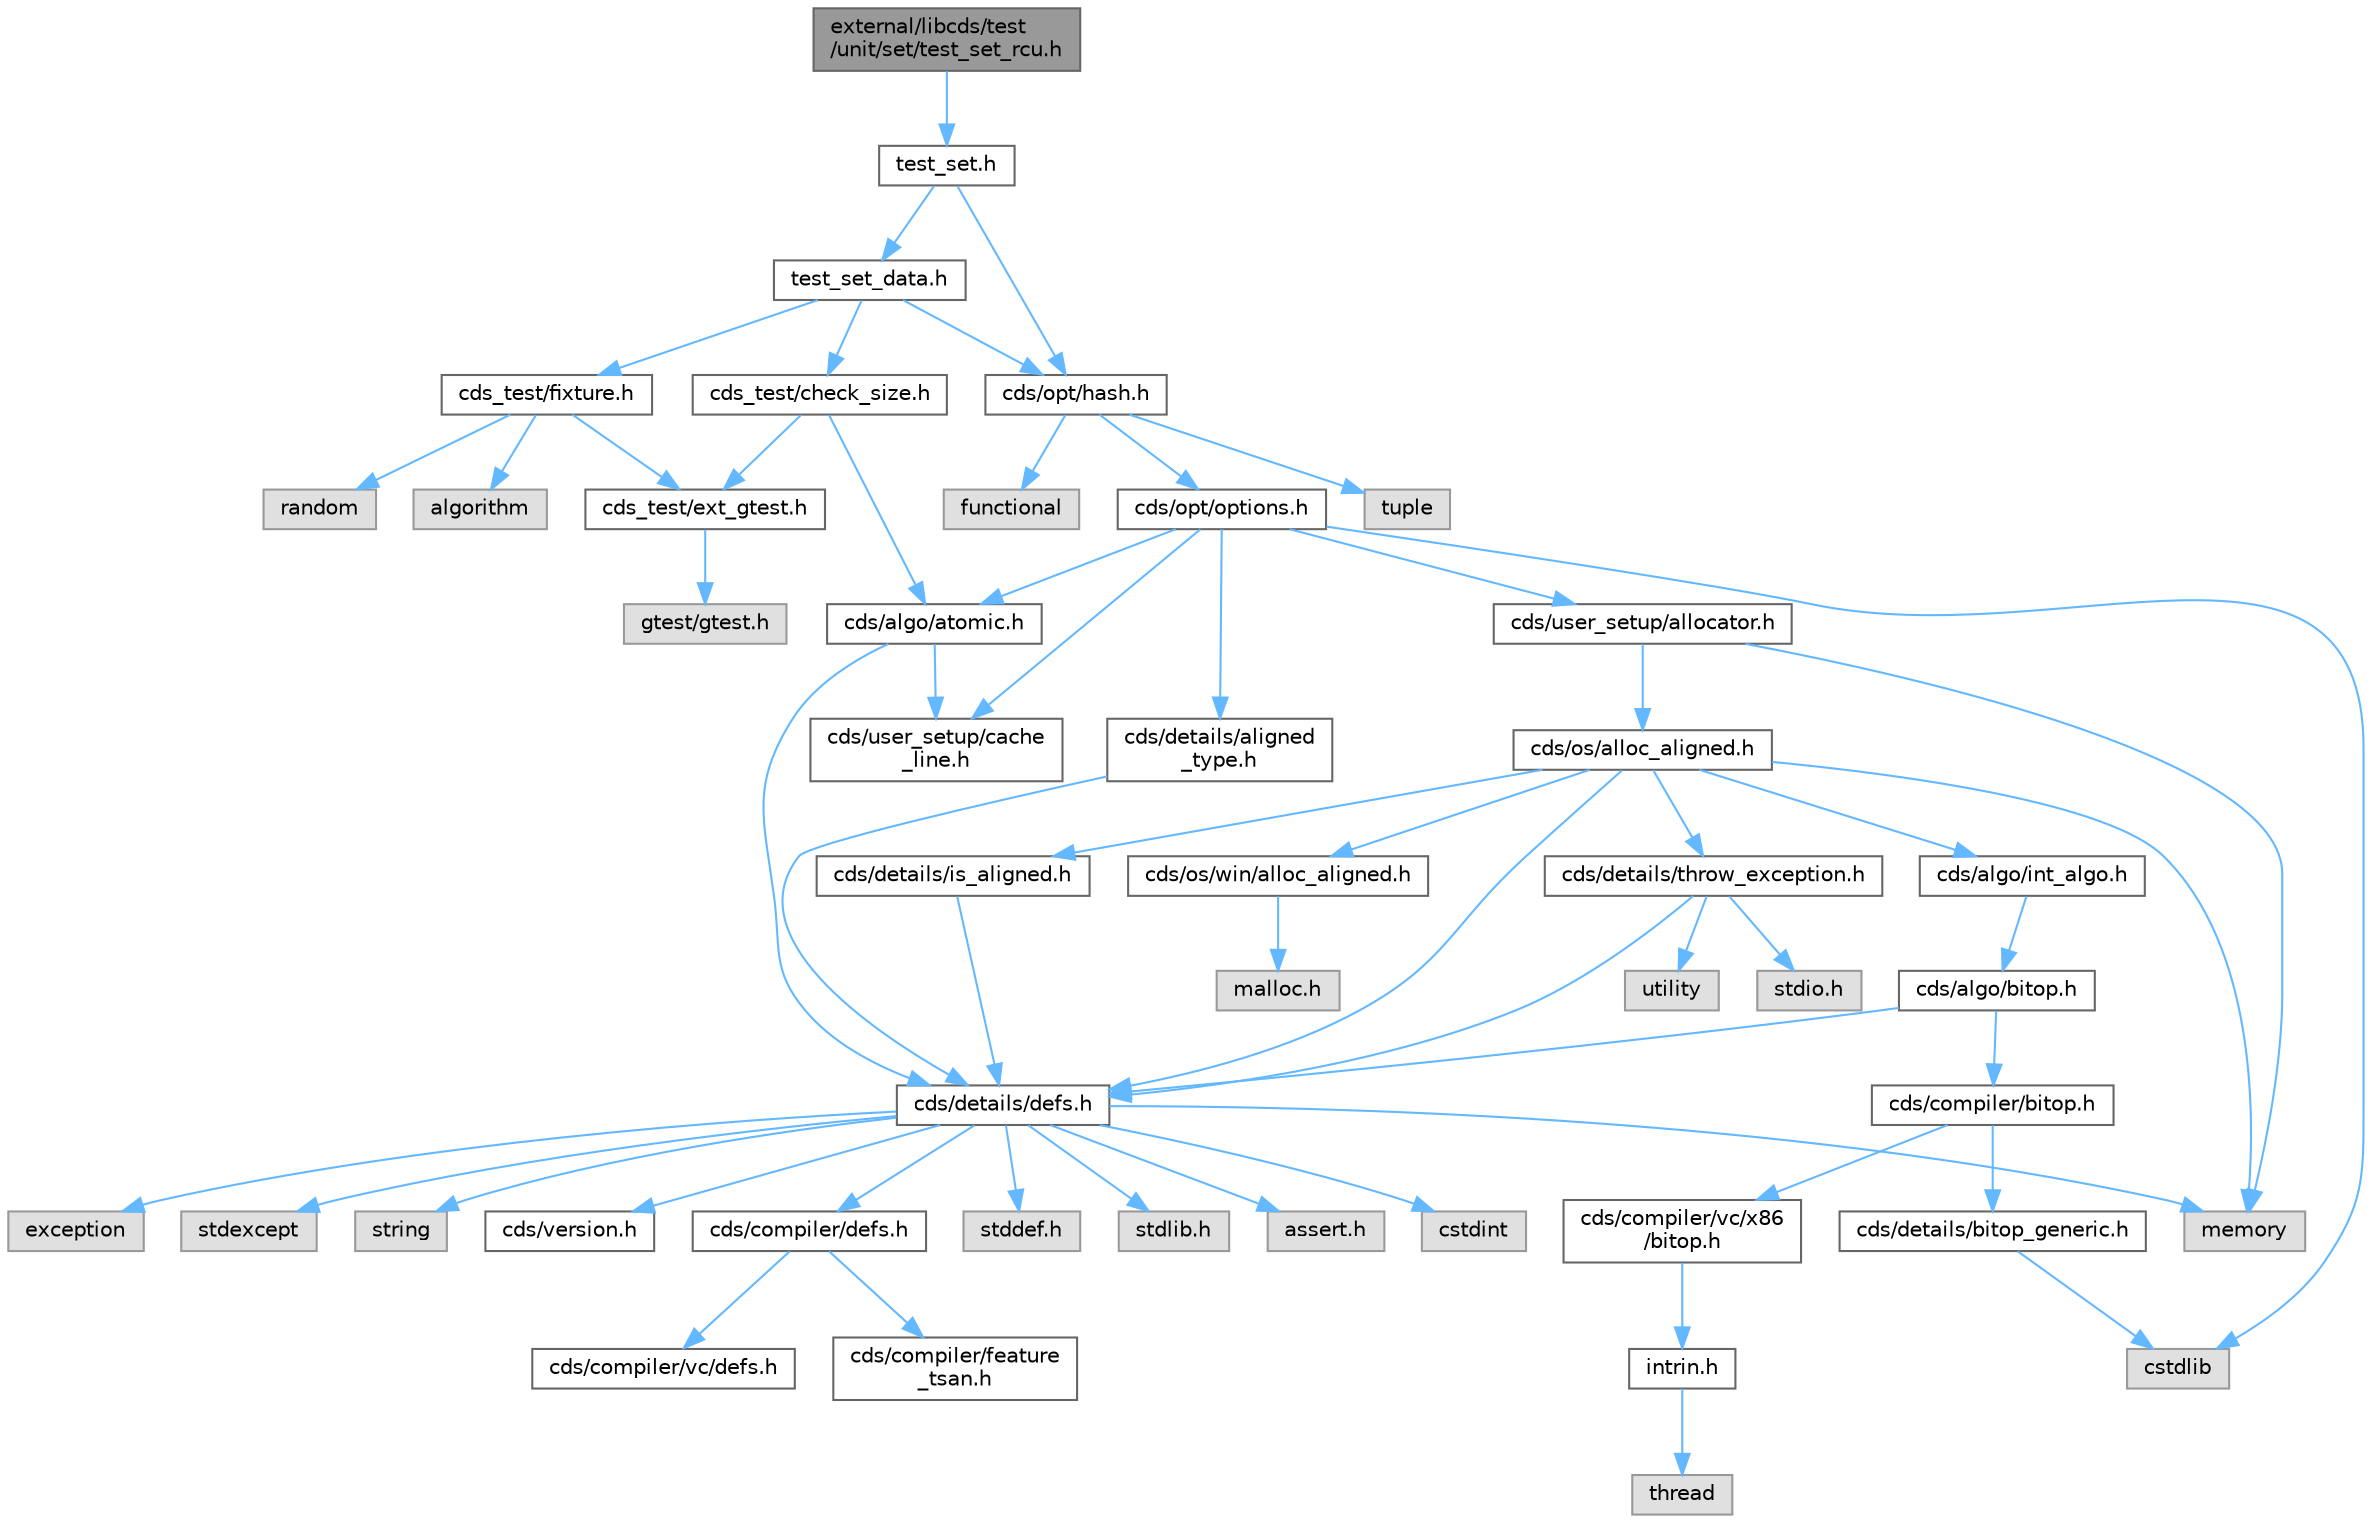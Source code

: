 digraph "external/libcds/test/unit/set/test_set_rcu.h"
{
 // LATEX_PDF_SIZE
  bgcolor="transparent";
  edge [fontname=Helvetica,fontsize=10,labelfontname=Helvetica,labelfontsize=10];
  node [fontname=Helvetica,fontsize=10,shape=box,height=0.2,width=0.4];
  Node1 [id="Node000001",label="external/libcds/test\l/unit/set/test_set_rcu.h",height=0.2,width=0.4,color="gray40", fillcolor="grey60", style="filled", fontcolor="black",tooltip=" "];
  Node1 -> Node2 [id="edge57_Node000001_Node000002",color="steelblue1",style="solid",tooltip=" "];
  Node2 [id="Node000002",label="test_set.h",height=0.2,width=0.4,color="grey40", fillcolor="white", style="filled",URL="$set_2test__set_8h.html",tooltip=" "];
  Node2 -> Node3 [id="edge58_Node000002_Node000003",color="steelblue1",style="solid",tooltip=" "];
  Node3 [id="Node000003",label="test_set_data.h",height=0.2,width=0.4,color="grey40", fillcolor="white", style="filled",URL="$test__set__data_8h.html",tooltip=" "];
  Node3 -> Node4 [id="edge59_Node000003_Node000004",color="steelblue1",style="solid",tooltip=" "];
  Node4 [id="Node000004",label="cds_test/check_size.h",height=0.2,width=0.4,color="grey40", fillcolor="white", style="filled",URL="$check__size_8h.html",tooltip=" "];
  Node4 -> Node5 [id="edge60_Node000004_Node000005",color="steelblue1",style="solid",tooltip=" "];
  Node5 [id="Node000005",label="cds_test/ext_gtest.h",height=0.2,width=0.4,color="grey40", fillcolor="white", style="filled",URL="$ext__gtest_8h.html",tooltip=" "];
  Node5 -> Node6 [id="edge61_Node000005_Node000006",color="steelblue1",style="solid",tooltip=" "];
  Node6 [id="Node000006",label="gtest/gtest.h",height=0.2,width=0.4,color="grey60", fillcolor="#E0E0E0", style="filled",tooltip=" "];
  Node4 -> Node7 [id="edge62_Node000004_Node000007",color="steelblue1",style="solid",tooltip=" "];
  Node7 [id="Node000007",label="cds/algo/atomic.h",height=0.2,width=0.4,color="grey40", fillcolor="white", style="filled",URL="$external_2libcds_2cds_2algo_2atomic_8h.html",tooltip=" "];
  Node7 -> Node8 [id="edge63_Node000007_Node000008",color="steelblue1",style="solid",tooltip=" "];
  Node8 [id="Node000008",label="cds/details/defs.h",height=0.2,width=0.4,color="grey40", fillcolor="white", style="filled",URL="$details_2defs_8h.html",tooltip=" "];
  Node8 -> Node9 [id="edge64_Node000008_Node000009",color="steelblue1",style="solid",tooltip=" "];
  Node9 [id="Node000009",label="stddef.h",height=0.2,width=0.4,color="grey60", fillcolor="#E0E0E0", style="filled",tooltip=" "];
  Node8 -> Node10 [id="edge65_Node000008_Node000010",color="steelblue1",style="solid",tooltip=" "];
  Node10 [id="Node000010",label="stdlib.h",height=0.2,width=0.4,color="grey60", fillcolor="#E0E0E0", style="filled",tooltip=" "];
  Node8 -> Node11 [id="edge66_Node000008_Node000011",color="steelblue1",style="solid",tooltip=" "];
  Node11 [id="Node000011",label="assert.h",height=0.2,width=0.4,color="grey60", fillcolor="#E0E0E0", style="filled",tooltip=" "];
  Node8 -> Node12 [id="edge67_Node000008_Node000012",color="steelblue1",style="solid",tooltip=" "];
  Node12 [id="Node000012",label="cstdint",height=0.2,width=0.4,color="grey60", fillcolor="#E0E0E0", style="filled",tooltip=" "];
  Node8 -> Node13 [id="edge68_Node000008_Node000013",color="steelblue1",style="solid",tooltip=" "];
  Node13 [id="Node000013",label="exception",height=0.2,width=0.4,color="grey60", fillcolor="#E0E0E0", style="filled",tooltip=" "];
  Node8 -> Node14 [id="edge69_Node000008_Node000014",color="steelblue1",style="solid",tooltip=" "];
  Node14 [id="Node000014",label="stdexcept",height=0.2,width=0.4,color="grey60", fillcolor="#E0E0E0", style="filled",tooltip=" "];
  Node8 -> Node15 [id="edge70_Node000008_Node000015",color="steelblue1",style="solid",tooltip=" "];
  Node15 [id="Node000015",label="string",height=0.2,width=0.4,color="grey60", fillcolor="#E0E0E0", style="filled",tooltip=" "];
  Node8 -> Node16 [id="edge71_Node000008_Node000016",color="steelblue1",style="solid",tooltip=" "];
  Node16 [id="Node000016",label="memory",height=0.2,width=0.4,color="grey60", fillcolor="#E0E0E0", style="filled",tooltip=" "];
  Node8 -> Node17 [id="edge72_Node000008_Node000017",color="steelblue1",style="solid",tooltip=" "];
  Node17 [id="Node000017",label="cds/version.h",height=0.2,width=0.4,color="grey40", fillcolor="white", style="filled",URL="$external_2libcds_2cds_2version_8h.html",tooltip=" "];
  Node8 -> Node18 [id="edge73_Node000008_Node000018",color="steelblue1",style="solid",tooltip=" "];
  Node18 [id="Node000018",label="cds/compiler/defs.h",height=0.2,width=0.4,color="grey40", fillcolor="white", style="filled",URL="$compiler_2defs_8h.html",tooltip=" "];
  Node18 -> Node19 [id="edge74_Node000018_Node000019",color="steelblue1",style="solid",tooltip=" "];
  Node19 [id="Node000019",label="cds/compiler/vc/defs.h",height=0.2,width=0.4,color="grey40", fillcolor="white", style="filled",URL="$compiler_2vc_2defs_8h.html",tooltip=" "];
  Node18 -> Node20 [id="edge75_Node000018_Node000020",color="steelblue1",style="solid",tooltip=" "];
  Node20 [id="Node000020",label="cds/compiler/feature\l_tsan.h",height=0.2,width=0.4,color="grey40", fillcolor="white", style="filled",URL="$feature__tsan_8h.html",tooltip=" "];
  Node7 -> Node21 [id="edge76_Node000007_Node000021",color="steelblue1",style="solid",tooltip=" "];
  Node21 [id="Node000021",label="cds/user_setup/cache\l_line.h",height=0.2,width=0.4,color="grey40", fillcolor="white", style="filled",URL="$cache__line_8h.html",tooltip="Cache-line size definition"];
  Node3 -> Node22 [id="edge77_Node000003_Node000022",color="steelblue1",style="solid",tooltip=" "];
  Node22 [id="Node000022",label="cds_test/fixture.h",height=0.2,width=0.4,color="grey40", fillcolor="white", style="filled",URL="$fixture_8h.html",tooltip=" "];
  Node22 -> Node5 [id="edge78_Node000022_Node000005",color="steelblue1",style="solid",tooltip=" "];
  Node22 -> Node23 [id="edge79_Node000022_Node000023",color="steelblue1",style="solid",tooltip=" "];
  Node23 [id="Node000023",label="algorithm",height=0.2,width=0.4,color="grey60", fillcolor="#E0E0E0", style="filled",tooltip=" "];
  Node22 -> Node24 [id="edge80_Node000022_Node000024",color="steelblue1",style="solid",tooltip=" "];
  Node24 [id="Node000024",label="random",height=0.2,width=0.4,color="grey60", fillcolor="#E0E0E0", style="filled",tooltip=" "];
  Node3 -> Node25 [id="edge81_Node000003_Node000025",color="steelblue1",style="solid",tooltip=" "];
  Node25 [id="Node000025",label="cds/opt/hash.h",height=0.2,width=0.4,color="grey40", fillcolor="white", style="filled",URL="$external_2libcds_2cds_2opt_2hash_8h.html",tooltip=" "];
  Node25 -> Node26 [id="edge82_Node000025_Node000026",color="steelblue1",style="solid",tooltip=" "];
  Node26 [id="Node000026",label="tuple",height=0.2,width=0.4,color="grey60", fillcolor="#E0E0E0", style="filled",tooltip=" "];
  Node25 -> Node27 [id="edge83_Node000025_Node000027",color="steelblue1",style="solid",tooltip=" "];
  Node27 [id="Node000027",label="functional",height=0.2,width=0.4,color="grey60", fillcolor="#E0E0E0", style="filled",tooltip=" "];
  Node25 -> Node28 [id="edge84_Node000025_Node000028",color="steelblue1",style="solid",tooltip=" "];
  Node28 [id="Node000028",label="cds/opt/options.h",height=0.2,width=0.4,color="grey40", fillcolor="white", style="filled",URL="$opt_2options_8h.html",tooltip=" "];
  Node28 -> Node29 [id="edge85_Node000028_Node000029",color="steelblue1",style="solid",tooltip=" "];
  Node29 [id="Node000029",label="cstdlib",height=0.2,width=0.4,color="grey60", fillcolor="#E0E0E0", style="filled",tooltip=" "];
  Node28 -> Node30 [id="edge86_Node000028_Node000030",color="steelblue1",style="solid",tooltip=" "];
  Node30 [id="Node000030",label="cds/details/aligned\l_type.h",height=0.2,width=0.4,color="grey40", fillcolor="white", style="filled",URL="$aligned__type_8h.html",tooltip=" "];
  Node30 -> Node8 [id="edge87_Node000030_Node000008",color="steelblue1",style="solid",tooltip=" "];
  Node28 -> Node31 [id="edge88_Node000028_Node000031",color="steelblue1",style="solid",tooltip=" "];
  Node31 [id="Node000031",label="cds/user_setup/allocator.h",height=0.2,width=0.4,color="grey40", fillcolor="white", style="filled",URL="$external_2libcds_2cds_2user__setup_2allocator_8h.html",tooltip="Default implementation of allocator classes."];
  Node31 -> Node16 [id="edge89_Node000031_Node000016",color="steelblue1",style="solid",tooltip=" "];
  Node31 -> Node32 [id="edge90_Node000031_Node000032",color="steelblue1",style="solid",tooltip=" "];
  Node32 [id="Node000032",label="cds/os/alloc_aligned.h",height=0.2,width=0.4,color="grey40", fillcolor="white", style="filled",URL="$alloc__aligned_8h.html",tooltip=" "];
  Node32 -> Node8 [id="edge91_Node000032_Node000008",color="steelblue1",style="solid",tooltip=" "];
  Node32 -> Node33 [id="edge92_Node000032_Node000033",color="steelblue1",style="solid",tooltip=" "];
  Node33 [id="Node000033",label="cds/os/win/alloc_aligned.h",height=0.2,width=0.4,color="grey40", fillcolor="white", style="filled",URL="$win_2alloc__aligned_8h.html",tooltip=" "];
  Node33 -> Node34 [id="edge93_Node000033_Node000034",color="steelblue1",style="solid",tooltip=" "];
  Node34 [id="Node000034",label="malloc.h",height=0.2,width=0.4,color="grey60", fillcolor="#E0E0E0", style="filled",tooltip=" "];
  Node32 -> Node16 [id="edge94_Node000032_Node000016",color="steelblue1",style="solid",tooltip=" "];
  Node32 -> Node35 [id="edge95_Node000032_Node000035",color="steelblue1",style="solid",tooltip=" "];
  Node35 [id="Node000035",label="cds/details/is_aligned.h",height=0.2,width=0.4,color="grey40", fillcolor="white", style="filled",URL="$is__aligned_8h.html",tooltip=" "];
  Node35 -> Node8 [id="edge96_Node000035_Node000008",color="steelblue1",style="solid",tooltip=" "];
  Node32 -> Node36 [id="edge97_Node000032_Node000036",color="steelblue1",style="solid",tooltip=" "];
  Node36 [id="Node000036",label="cds/algo/int_algo.h",height=0.2,width=0.4,color="grey40", fillcolor="white", style="filled",URL="$int__algo_8h.html",tooltip=" "];
  Node36 -> Node37 [id="edge98_Node000036_Node000037",color="steelblue1",style="solid",tooltip=" "];
  Node37 [id="Node000037",label="cds/algo/bitop.h",height=0.2,width=0.4,color="grey40", fillcolor="white", style="filled",URL="$algo_2bitop_8h.html",tooltip=" "];
  Node37 -> Node8 [id="edge99_Node000037_Node000008",color="steelblue1",style="solid",tooltip=" "];
  Node37 -> Node38 [id="edge100_Node000037_Node000038",color="steelblue1",style="solid",tooltip=" "];
  Node38 [id="Node000038",label="cds/compiler/bitop.h",height=0.2,width=0.4,color="grey40", fillcolor="white", style="filled",URL="$compiler_2bitop_8h.html",tooltip=" "];
  Node38 -> Node39 [id="edge101_Node000038_Node000039",color="steelblue1",style="solid",tooltip=" "];
  Node39 [id="Node000039",label="cds/compiler/vc/x86\l/bitop.h",height=0.2,width=0.4,color="grey40", fillcolor="white", style="filled",URL="$compiler_2vc_2x86_2bitop_8h.html",tooltip=" "];
  Node39 -> Node40 [id="edge102_Node000039_Node000040",color="steelblue1",style="solid",tooltip=" "];
  Node40 [id="Node000040",label="intrin.h",height=0.2,width=0.4,color="grey40", fillcolor="white", style="filled",URL="$intrin_8h.html",tooltip=" "];
  Node40 -> Node41 [id="edge103_Node000040_Node000041",color="steelblue1",style="solid",tooltip=" "];
  Node41 [id="Node000041",label="thread",height=0.2,width=0.4,color="grey60", fillcolor="#E0E0E0", style="filled",tooltip=" "];
  Node38 -> Node42 [id="edge104_Node000038_Node000042",color="steelblue1",style="solid",tooltip=" "];
  Node42 [id="Node000042",label="cds/details/bitop_generic.h",height=0.2,width=0.4,color="grey40", fillcolor="white", style="filled",URL="$bitop__generic_8h.html",tooltip=" "];
  Node42 -> Node29 [id="edge105_Node000042_Node000029",color="steelblue1",style="solid",tooltip=" "];
  Node32 -> Node43 [id="edge106_Node000032_Node000043",color="steelblue1",style="solid",tooltip=" "];
  Node43 [id="Node000043",label="cds/details/throw_exception.h",height=0.2,width=0.4,color="grey40", fillcolor="white", style="filled",URL="$throw__exception_8h.html",tooltip=" "];
  Node43 -> Node8 [id="edge107_Node000043_Node000008",color="steelblue1",style="solid",tooltip=" "];
  Node43 -> Node44 [id="edge108_Node000043_Node000044",color="steelblue1",style="solid",tooltip=" "];
  Node44 [id="Node000044",label="stdio.h",height=0.2,width=0.4,color="grey60", fillcolor="#E0E0E0", style="filled",tooltip=" "];
  Node43 -> Node45 [id="edge109_Node000043_Node000045",color="steelblue1",style="solid",tooltip=" "];
  Node45 [id="Node000045",label="utility",height=0.2,width=0.4,color="grey60", fillcolor="#E0E0E0", style="filled",tooltip=" "];
  Node28 -> Node21 [id="edge110_Node000028_Node000021",color="steelblue1",style="solid",tooltip=" "];
  Node28 -> Node7 [id="edge111_Node000028_Node000007",color="steelblue1",style="solid",tooltip=" "];
  Node2 -> Node25 [id="edge112_Node000002_Node000025",color="steelblue1",style="solid",tooltip=" "];
}

